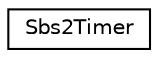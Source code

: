 digraph G
{
  edge [fontname="Helvetica",fontsize="10",labelfontname="Helvetica",labelfontsize="10"];
  node [fontname="Helvetica",fontsize="10",shape=record];
  rankdir="LR";
  Node1 [label="Sbs2Timer",height=0.2,width=0.4,color="black", fillcolor="white", style="filled",URL="$class_sbs2_timer.html"];
}
